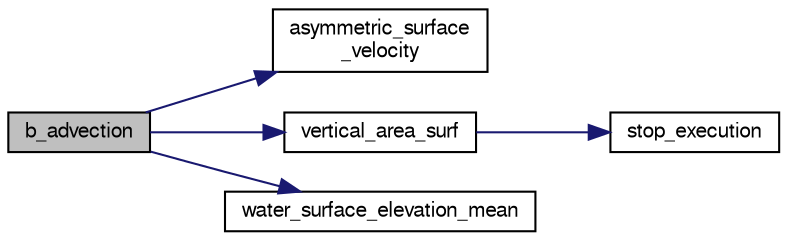 digraph "b_advection"
{
  bgcolor="transparent";
  edge [fontname="FreeSans",fontsize="10",labelfontname="FreeSans",labelfontsize="10"];
  node [fontname="FreeSans",fontsize="10",shape=record];
  rankdir="LR";
  Node1 [label="b_advection",height=0.2,width=0.4,color="black", fillcolor="grey75", style="filled" fontcolor="black"];
  Node1 -> Node2 [color="midnightblue",fontsize="10",style="solid",fontname="FreeSans"];
  Node2 [label="asymmetric_surface\l_velocity",height=0.2,width=0.4,color="black",URL="$b__v__advection_8c.html#aaa9d41114a112f7ecee5de89a79bb2e3"];
  Node1 -> Node3 [color="midnightblue",fontsize="10",style="solid",fontname="FreeSans"];
  Node3 [label="vertical_area_surf",height=0.2,width=0.4,color="black",URL="$b__volumes_8c.html#a03db2e763463748d2af87419e099363c"];
  Node3 -> Node4 [color="midnightblue",fontsize="10",style="solid",fontname="FreeSans"];
  Node4 [label="stop_execution",height=0.2,width=0.4,color="black",URL="$t__utilities_8h.html#aad115bd95a94025215aa780dfcf894aa"];
  Node1 -> Node5 [color="midnightblue",fontsize="10",style="solid",fontname="FreeSans"];
  Node5 [label="water_surface_elevation_mean",height=0.2,width=0.4,color="black",URL="$b__solver_8c.html#a91803fd42436b7e4151bbd2e57be7d41"];
}
